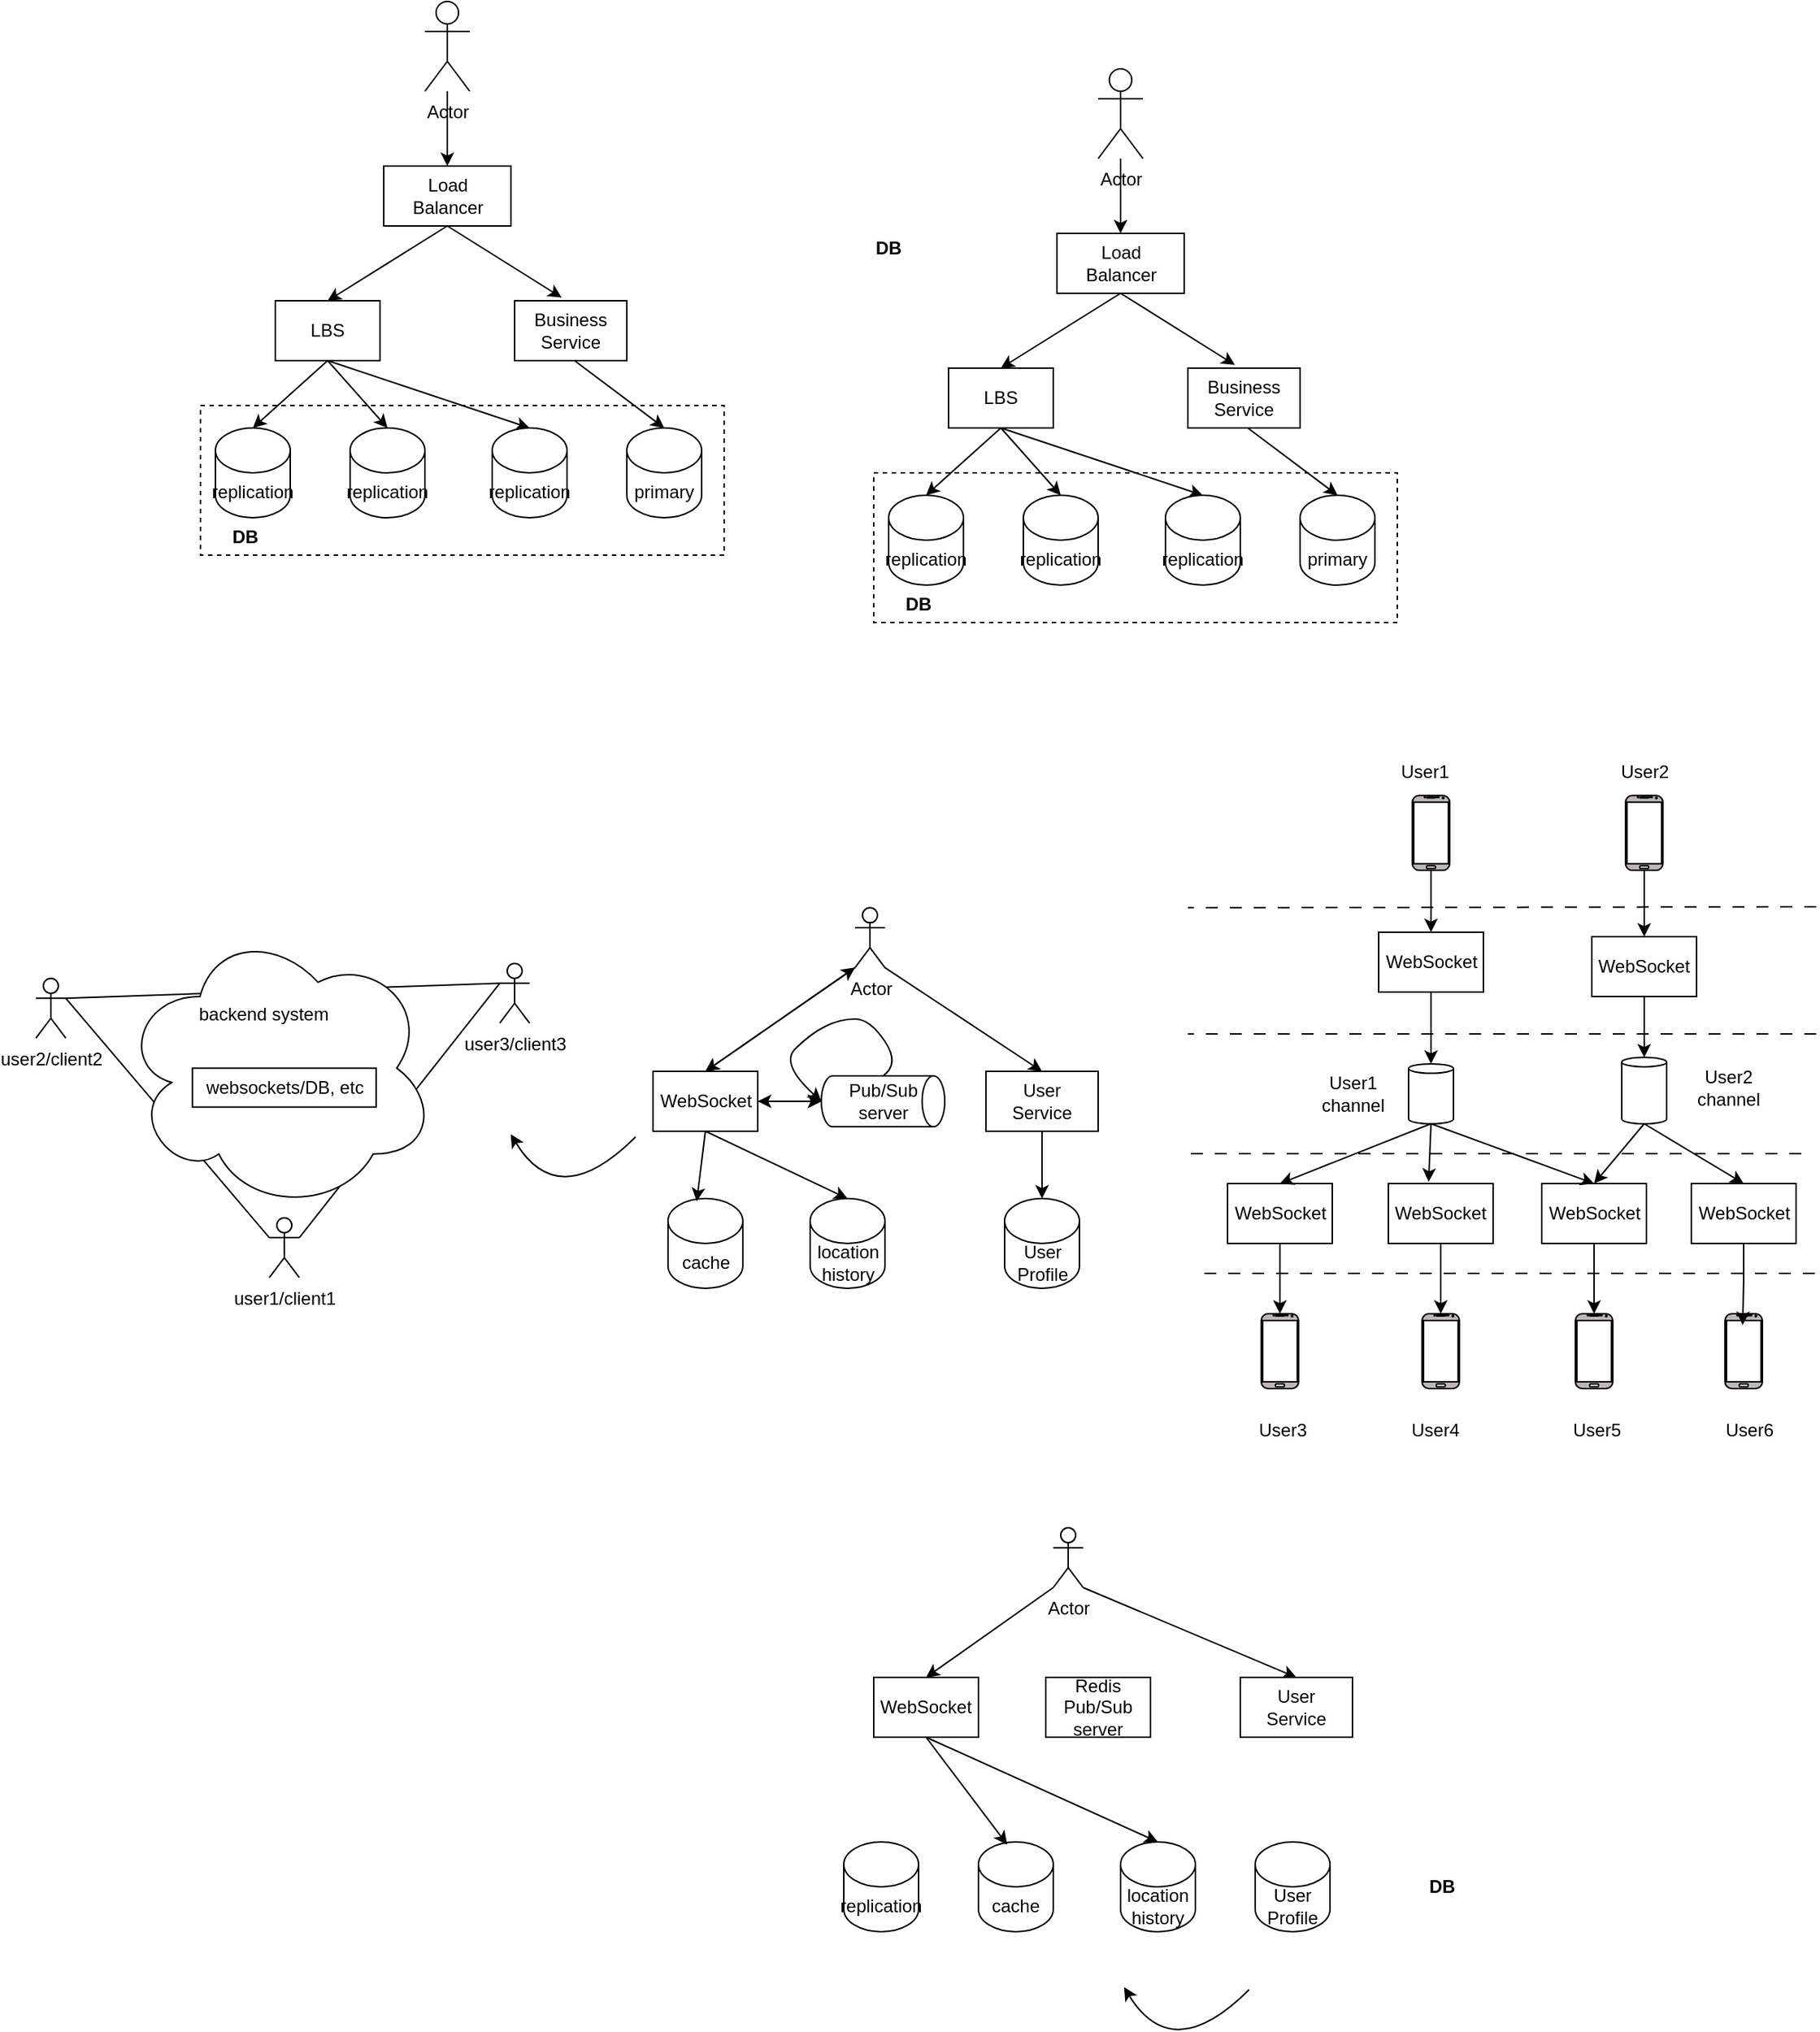 <mxfile version="21.3.0" type="github">
  <diagram name="第 1 页" id="kzGc7oRQ1Pldm_sT-_sH">
    <mxGraphModel dx="2035" dy="1292" grid="1" gridSize="10" guides="1" tooltips="1" connect="1" arrows="1" fold="1" page="1" pageScale="1" pageWidth="827" pageHeight="1169" background="#FFFFFF" math="0" shadow="0">
      <root>
        <mxCell id="0" />
        <mxCell id="1" parent="0" />
        <mxCell id="zvotqxtV_hxMc-tcyJg2-2" value="" style="rounded=0;whiteSpace=wrap;html=1;fillColor=none;dashed=1;" parent="1" vertex="1">
          <mxGeometry x="220" y="420" width="350" height="100" as="geometry" />
        </mxCell>
        <mxCell id="zvotqxtV_hxMc-tcyJg2-27" style="edgeStyle=orthogonalEdgeStyle;rounded=0;orthogonalLoop=1;jettySize=auto;html=1;entryX=0.5;entryY=0;entryDx=0;entryDy=0;" parent="1" source="zvotqxtV_hxMc-tcyJg2-3" target="zvotqxtV_hxMc-tcyJg2-7" edge="1">
          <mxGeometry relative="1" as="geometry" />
        </mxCell>
        <mxCell id="zvotqxtV_hxMc-tcyJg2-3" value="Actor" style="shape=umlActor;verticalLabelPosition=bottom;verticalAlign=top;html=1;outlineConnect=0;" parent="1" vertex="1">
          <mxGeometry x="370" y="150" width="30" height="60" as="geometry" />
        </mxCell>
        <mxCell id="zvotqxtV_hxMc-tcyJg2-7" value="Load&lt;br&gt;Balancer" style="rounded=0;whiteSpace=wrap;html=1;" parent="1" vertex="1">
          <mxGeometry x="342.5" y="260" width="85" height="40" as="geometry" />
        </mxCell>
        <mxCell id="zvotqxtV_hxMc-tcyJg2-14" value="replication" style="shape=cylinder3;whiteSpace=wrap;html=1;boundedLbl=1;backgroundOutline=1;size=15;" parent="1" vertex="1">
          <mxGeometry x="415" y="435" width="50" height="60" as="geometry" />
        </mxCell>
        <mxCell id="zvotqxtV_hxMc-tcyJg2-81" value="LBS" style="rounded=0;whiteSpace=wrap;html=1;" parent="1" vertex="1">
          <mxGeometry x="270" y="350" width="70" height="40" as="geometry" />
        </mxCell>
        <mxCell id="zvotqxtV_hxMc-tcyJg2-82" value="Business&lt;br&gt;Service" style="rounded=0;whiteSpace=wrap;html=1;" parent="1" vertex="1">
          <mxGeometry x="430" y="350" width="75" height="40" as="geometry" />
        </mxCell>
        <mxCell id="zvotqxtV_hxMc-tcyJg2-83" value="primary" style="shape=cylinder3;whiteSpace=wrap;html=1;boundedLbl=1;backgroundOutline=1;size=15;" parent="1" vertex="1">
          <mxGeometry x="505" y="435" width="50" height="60" as="geometry" />
        </mxCell>
        <mxCell id="zvotqxtV_hxMc-tcyJg2-84" value="" style="endArrow=classic;html=1;rounded=0;exitX=0.5;exitY=1;exitDx=0;exitDy=0;entryX=0.5;entryY=0;entryDx=0;entryDy=0;" parent="1" source="zvotqxtV_hxMc-tcyJg2-7" target="zvotqxtV_hxMc-tcyJg2-81" edge="1">
          <mxGeometry width="50" height="50" relative="1" as="geometry">
            <mxPoint x="205" y="440" as="sourcePoint" />
            <mxPoint x="255" y="390" as="targetPoint" />
          </mxGeometry>
        </mxCell>
        <mxCell id="zvotqxtV_hxMc-tcyJg2-85" value="" style="endArrow=classic;html=1;rounded=0;exitX=0.5;exitY=1;exitDx=0;exitDy=0;entryX=0.419;entryY=-0.053;entryDx=0;entryDy=0;entryPerimeter=0;" parent="1" source="zvotqxtV_hxMc-tcyJg2-7" edge="1" target="zvotqxtV_hxMc-tcyJg2-82">
          <mxGeometry width="50" height="50" relative="1" as="geometry">
            <mxPoint x="385" y="310" as="sourcePoint" />
            <mxPoint x="435" y="340" as="targetPoint" />
          </mxGeometry>
        </mxCell>
        <mxCell id="zvotqxtV_hxMc-tcyJg2-99" value="" style="curved=1;endArrow=classic;html=1;rounded=0;exitX=0.009;exitY=0.813;exitDx=0;exitDy=0;entryX=0.979;entryY=0.68;entryDx=0;entryDy=0;entryPerimeter=0;exitPerimeter=0;" parent="1" target="zvotqxtV_hxMc-tcyJg2-52" edge="1">
          <mxGeometry width="50" height="50" relative="1" as="geometry">
            <mxPoint x="510.895" y="908.78" as="sourcePoint" />
            <mxPoint x="427.34" y="907" as="targetPoint" />
            <Array as="points">
              <mxPoint x="459.5" y="960" />
            </Array>
          </mxGeometry>
        </mxCell>
        <mxCell id="qmClhFB8wsDI9ronCJz6-1" value="replication" style="shape=cylinder3;whiteSpace=wrap;html=1;boundedLbl=1;backgroundOutline=1;size=15;" vertex="1" parent="1">
          <mxGeometry x="230" y="435" width="50" height="60" as="geometry" />
        </mxCell>
        <mxCell id="qmClhFB8wsDI9ronCJz6-2" value="replication" style="shape=cylinder3;whiteSpace=wrap;html=1;boundedLbl=1;backgroundOutline=1;size=15;" vertex="1" parent="1">
          <mxGeometry x="320" y="435" width="50" height="60" as="geometry" />
        </mxCell>
        <mxCell id="qmClhFB8wsDI9ronCJz6-5" value="" style="endArrow=classic;html=1;rounded=0;exitX=0.5;exitY=1;exitDx=0;exitDy=0;entryX=0.5;entryY=0;entryDx=0;entryDy=0;entryPerimeter=0;" edge="1" parent="1" source="zvotqxtV_hxMc-tcyJg2-81" target="qmClhFB8wsDI9ronCJz6-1">
          <mxGeometry width="50" height="50" relative="1" as="geometry">
            <mxPoint x="120" y="420" as="sourcePoint" />
            <mxPoint x="170" y="370" as="targetPoint" />
          </mxGeometry>
        </mxCell>
        <mxCell id="qmClhFB8wsDI9ronCJz6-6" value="" style="endArrow=classic;html=1;rounded=0;exitX=0.5;exitY=1;exitDx=0;exitDy=0;entryX=0.5;entryY=0;entryDx=0;entryDy=0;entryPerimeter=0;" edge="1" parent="1" source="zvotqxtV_hxMc-tcyJg2-81" target="zvotqxtV_hxMc-tcyJg2-14">
          <mxGeometry width="50" height="50" relative="1" as="geometry">
            <mxPoint x="315" y="400" as="sourcePoint" />
            <mxPoint x="255" y="475" as="targetPoint" />
          </mxGeometry>
        </mxCell>
        <mxCell id="qmClhFB8wsDI9ronCJz6-7" value="" style="endArrow=classic;html=1;rounded=0;exitX=0.5;exitY=1;exitDx=0;exitDy=0;entryX=0.5;entryY=0;entryDx=0;entryDy=0;entryPerimeter=0;" edge="1" parent="1" source="zvotqxtV_hxMc-tcyJg2-81" target="qmClhFB8wsDI9ronCJz6-2">
          <mxGeometry width="50" height="50" relative="1" as="geometry">
            <mxPoint x="325" y="410" as="sourcePoint" />
            <mxPoint x="265" y="485" as="targetPoint" />
          </mxGeometry>
        </mxCell>
        <mxCell id="qmClhFB8wsDI9ronCJz6-8" value="" style="endArrow=classic;html=1;rounded=0;entryX=0.5;entryY=0;entryDx=0;entryDy=0;entryPerimeter=0;" edge="1" parent="1" target="zvotqxtV_hxMc-tcyJg2-83">
          <mxGeometry width="50" height="50" relative="1" as="geometry">
            <mxPoint x="470" y="390" as="sourcePoint" />
            <mxPoint x="595" y="465" as="targetPoint" />
          </mxGeometry>
        </mxCell>
        <mxCell id="qmClhFB8wsDI9ronCJz6-10" value="DB" style="text;html=1;strokeColor=none;fillColor=none;align=center;verticalAlign=middle;whiteSpace=wrap;rounded=0;fontStyle=1" vertex="1" parent="1">
          <mxGeometry x="220" y="495" width="60" height="25" as="geometry" />
        </mxCell>
        <mxCell id="qmClhFB8wsDI9ronCJz6-121" style="edgeStyle=orthogonalEdgeStyle;rounded=0;orthogonalLoop=1;jettySize=auto;html=1;entryX=0;entryY=0.5;entryDx=0;entryDy=0;entryPerimeter=0;" edge="1" parent="1" source="qmClhFB8wsDI9ronCJz6-11" target="qmClhFB8wsDI9ronCJz6-115">
          <mxGeometry relative="1" as="geometry" />
        </mxCell>
        <mxCell id="qmClhFB8wsDI9ronCJz6-11" value="WebSocket" style="rounded=0;whiteSpace=wrap;html=1;" vertex="1" parent="1">
          <mxGeometry x="522.5" y="865" width="70" height="40" as="geometry" />
        </mxCell>
        <mxCell id="qmClhFB8wsDI9ronCJz6-109" style="edgeStyle=orthogonalEdgeStyle;rounded=0;orthogonalLoop=1;jettySize=auto;html=1;entryX=0.5;entryY=0;entryDx=0;entryDy=0;entryPerimeter=0;" edge="1" parent="1" source="qmClhFB8wsDI9ronCJz6-12" target="qmClhFB8wsDI9ronCJz6-16">
          <mxGeometry relative="1" as="geometry" />
        </mxCell>
        <mxCell id="qmClhFB8wsDI9ronCJz6-12" value="User&lt;br&gt;Service" style="rounded=0;whiteSpace=wrap;html=1;" vertex="1" parent="1">
          <mxGeometry x="745" y="865" width="75" height="40" as="geometry" />
        </mxCell>
        <mxCell id="qmClhFB8wsDI9ronCJz6-13" value="Actor" style="shape=umlActor;verticalLabelPosition=bottom;verticalAlign=top;html=1;outlineConnect=0;" vertex="1" parent="1">
          <mxGeometry x="657.5" y="755.68" width="20" height="40" as="geometry" />
        </mxCell>
        <mxCell id="qmClhFB8wsDI9ronCJz6-15" value="location&lt;br&gt;history" style="shape=cylinder3;whiteSpace=wrap;html=1;boundedLbl=1;backgroundOutline=1;size=15;" vertex="1" parent="1">
          <mxGeometry x="627.5" y="950" width="50" height="60" as="geometry" />
        </mxCell>
        <mxCell id="qmClhFB8wsDI9ronCJz6-16" value="User Profile" style="shape=cylinder3;whiteSpace=wrap;html=1;boundedLbl=1;backgroundOutline=1;size=15;" vertex="1" parent="1">
          <mxGeometry x="757.5" y="950" width="50" height="60" as="geometry" />
        </mxCell>
        <mxCell id="qmClhFB8wsDI9ronCJz6-18" value="cache" style="shape=cylinder3;whiteSpace=wrap;html=1;boundedLbl=1;backgroundOutline=1;size=15;" vertex="1" parent="1">
          <mxGeometry x="532.5" y="950" width="50" height="60" as="geometry" />
        </mxCell>
        <mxCell id="qmClhFB8wsDI9ronCJz6-19" value="DB" style="text;html=1;strokeColor=none;fillColor=none;align=center;verticalAlign=middle;whiteSpace=wrap;rounded=0;fontStyle=1" vertex="1" parent="1">
          <mxGeometry x="650" y="302.5" width="60" height="25" as="geometry" />
        </mxCell>
        <mxCell id="qmClhFB8wsDI9ronCJz6-21" value="" style="endArrow=classic;html=1;rounded=0;exitX=0;exitY=1;exitDx=0;exitDy=0;exitPerimeter=0;entryX=0.5;entryY=0;entryDx=0;entryDy=0;" edge="1" parent="1" source="qmClhFB8wsDI9ronCJz6-13" target="qmClhFB8wsDI9ronCJz6-11">
          <mxGeometry width="50" height="50" relative="1" as="geometry">
            <mxPoint x="515" y="865" as="sourcePoint" />
            <mxPoint x="505" y="825" as="targetPoint" />
          </mxGeometry>
        </mxCell>
        <mxCell id="qmClhFB8wsDI9ronCJz6-23" value="" style="endArrow=classic;html=1;rounded=0;exitX=0.5;exitY=1;exitDx=0;exitDy=0;entryX=0.5;entryY=0;entryDx=0;entryDy=0;entryPerimeter=0;" edge="1" parent="1" source="qmClhFB8wsDI9ronCJz6-11" target="qmClhFB8wsDI9ronCJz6-15">
          <mxGeometry width="50" height="50" relative="1" as="geometry">
            <mxPoint x="430" y="957.5" as="sourcePoint" />
            <mxPoint x="345" y="1017.5" as="targetPoint" />
          </mxGeometry>
        </mxCell>
        <mxCell id="qmClhFB8wsDI9ronCJz6-24" value="" style="endArrow=classic;html=1;rounded=0;exitX=1;exitY=1;exitDx=0;exitDy=0;exitPerimeter=0;entryX=0.5;entryY=0;entryDx=0;entryDy=0;" edge="1" parent="1" source="qmClhFB8wsDI9ronCJz6-13" target="qmClhFB8wsDI9ronCJz6-12">
          <mxGeometry width="50" height="50" relative="1" as="geometry">
            <mxPoint x="875" y="705" as="sourcePoint" />
            <mxPoint x="790" y="765" as="targetPoint" />
          </mxGeometry>
        </mxCell>
        <mxCell id="qmClhFB8wsDI9ronCJz6-25" value="" style="endArrow=classic;html=1;rounded=0;exitX=0.5;exitY=1;exitDx=0;exitDy=0;entryX=0.384;entryY=0.03;entryDx=0;entryDy=0;entryPerimeter=0;" edge="1" parent="1" source="qmClhFB8wsDI9ronCJz6-11" target="qmClhFB8wsDI9ronCJz6-18">
          <mxGeometry width="50" height="50" relative="1" as="geometry">
            <mxPoint x="570" y="915" as="sourcePoint" />
            <mxPoint x="725" y="985" as="targetPoint" />
          </mxGeometry>
        </mxCell>
        <mxCell id="qmClhFB8wsDI9ronCJz6-27" value="user2/client2" style="shape=umlActor;verticalLabelPosition=bottom;verticalAlign=top;html=1;outlineConnect=0;" vertex="1" parent="1">
          <mxGeometry x="110" y="802.84" width="20" height="40" as="geometry" />
        </mxCell>
        <mxCell id="qmClhFB8wsDI9ronCJz6-29" value="user1/client1" style="shape=umlActor;verticalLabelPosition=bottom;verticalAlign=top;html=1;outlineConnect=0;" vertex="1" parent="1">
          <mxGeometry x="266.04" y="962.84" width="20" height="40" as="geometry" />
        </mxCell>
        <mxCell id="qmClhFB8wsDI9ronCJz6-30" value="user3/client3" style="shape=umlActor;verticalLabelPosition=bottom;verticalAlign=top;html=1;outlineConnect=0;" vertex="1" parent="1">
          <mxGeometry x="420" y="792.84" width="20" height="40" as="geometry" />
        </mxCell>
        <mxCell id="qmClhFB8wsDI9ronCJz6-44" value="" style="rounded=0;whiteSpace=wrap;html=1;fillColor=none;dashed=1;" vertex="1" parent="1">
          <mxGeometry x="670" y="465" width="350" height="100" as="geometry" />
        </mxCell>
        <mxCell id="qmClhFB8wsDI9ronCJz6-45" style="edgeStyle=orthogonalEdgeStyle;rounded=0;orthogonalLoop=1;jettySize=auto;html=1;entryX=0.5;entryY=0;entryDx=0;entryDy=0;" edge="1" parent="1" source="qmClhFB8wsDI9ronCJz6-46" target="qmClhFB8wsDI9ronCJz6-47">
          <mxGeometry relative="1" as="geometry" />
        </mxCell>
        <mxCell id="qmClhFB8wsDI9ronCJz6-46" value="Actor" style="shape=umlActor;verticalLabelPosition=bottom;verticalAlign=top;html=1;outlineConnect=0;" vertex="1" parent="1">
          <mxGeometry x="820" y="195" width="30" height="60" as="geometry" />
        </mxCell>
        <mxCell id="qmClhFB8wsDI9ronCJz6-47" value="Load&lt;br&gt;Balancer" style="rounded=0;whiteSpace=wrap;html=1;" vertex="1" parent="1">
          <mxGeometry x="792.5" y="305" width="85" height="40" as="geometry" />
        </mxCell>
        <mxCell id="qmClhFB8wsDI9ronCJz6-48" value="replication" style="shape=cylinder3;whiteSpace=wrap;html=1;boundedLbl=1;backgroundOutline=1;size=15;" vertex="1" parent="1">
          <mxGeometry x="865" y="480" width="50" height="60" as="geometry" />
        </mxCell>
        <mxCell id="qmClhFB8wsDI9ronCJz6-49" value="LBS" style="rounded=0;whiteSpace=wrap;html=1;" vertex="1" parent="1">
          <mxGeometry x="720" y="395" width="70" height="40" as="geometry" />
        </mxCell>
        <mxCell id="qmClhFB8wsDI9ronCJz6-50" value="Business&lt;br&gt;Service" style="rounded=0;whiteSpace=wrap;html=1;" vertex="1" parent="1">
          <mxGeometry x="880" y="395" width="75" height="40" as="geometry" />
        </mxCell>
        <mxCell id="qmClhFB8wsDI9ronCJz6-51" value="primary" style="shape=cylinder3;whiteSpace=wrap;html=1;boundedLbl=1;backgroundOutline=1;size=15;" vertex="1" parent="1">
          <mxGeometry x="955" y="480" width="50" height="60" as="geometry" />
        </mxCell>
        <mxCell id="qmClhFB8wsDI9ronCJz6-52" value="" style="endArrow=classic;html=1;rounded=0;exitX=0.5;exitY=1;exitDx=0;exitDy=0;entryX=0.5;entryY=0;entryDx=0;entryDy=0;" edge="1" parent="1" source="qmClhFB8wsDI9ronCJz6-47" target="qmClhFB8wsDI9ronCJz6-49">
          <mxGeometry width="50" height="50" relative="1" as="geometry">
            <mxPoint x="655" y="485" as="sourcePoint" />
            <mxPoint x="705" y="435" as="targetPoint" />
          </mxGeometry>
        </mxCell>
        <mxCell id="qmClhFB8wsDI9ronCJz6-53" value="" style="endArrow=classic;html=1;rounded=0;exitX=0.5;exitY=1;exitDx=0;exitDy=0;entryX=0.419;entryY=-0.053;entryDx=0;entryDy=0;entryPerimeter=0;" edge="1" parent="1" source="qmClhFB8wsDI9ronCJz6-47" target="qmClhFB8wsDI9ronCJz6-50">
          <mxGeometry width="50" height="50" relative="1" as="geometry">
            <mxPoint x="835" y="355" as="sourcePoint" />
            <mxPoint x="885" y="385" as="targetPoint" />
          </mxGeometry>
        </mxCell>
        <mxCell id="qmClhFB8wsDI9ronCJz6-54" value="" style="curved=1;endArrow=classic;html=1;rounded=0;exitX=0.009;exitY=0.813;exitDx=0;exitDy=0;entryX=0.979;entryY=0.68;entryDx=0;entryDy=0;entryPerimeter=0;exitPerimeter=0;" edge="1" parent="1">
          <mxGeometry width="50" height="50" relative="1" as="geometry">
            <mxPoint x="920.895" y="1478.78" as="sourcePoint" />
            <mxPoint x="837.34" y="1477" as="targetPoint" />
            <Array as="points">
              <mxPoint x="869.5" y="1530" />
            </Array>
          </mxGeometry>
        </mxCell>
        <mxCell id="qmClhFB8wsDI9ronCJz6-55" value="replication" style="shape=cylinder3;whiteSpace=wrap;html=1;boundedLbl=1;backgroundOutline=1;size=15;" vertex="1" parent="1">
          <mxGeometry x="680" y="480" width="50" height="60" as="geometry" />
        </mxCell>
        <mxCell id="qmClhFB8wsDI9ronCJz6-56" value="replication" style="shape=cylinder3;whiteSpace=wrap;html=1;boundedLbl=1;backgroundOutline=1;size=15;" vertex="1" parent="1">
          <mxGeometry x="770" y="480" width="50" height="60" as="geometry" />
        </mxCell>
        <mxCell id="qmClhFB8wsDI9ronCJz6-57" value="" style="endArrow=classic;html=1;rounded=0;exitX=0.5;exitY=1;exitDx=0;exitDy=0;entryX=0.5;entryY=0;entryDx=0;entryDy=0;entryPerimeter=0;" edge="1" parent="1" source="qmClhFB8wsDI9ronCJz6-49" target="qmClhFB8wsDI9ronCJz6-55">
          <mxGeometry width="50" height="50" relative="1" as="geometry">
            <mxPoint x="570" y="465" as="sourcePoint" />
            <mxPoint x="620" y="415" as="targetPoint" />
          </mxGeometry>
        </mxCell>
        <mxCell id="qmClhFB8wsDI9ronCJz6-58" value="" style="endArrow=classic;html=1;rounded=0;exitX=0.5;exitY=1;exitDx=0;exitDy=0;entryX=0.5;entryY=0;entryDx=0;entryDy=0;entryPerimeter=0;" edge="1" parent="1" source="qmClhFB8wsDI9ronCJz6-49" target="qmClhFB8wsDI9ronCJz6-48">
          <mxGeometry width="50" height="50" relative="1" as="geometry">
            <mxPoint x="765" y="445" as="sourcePoint" />
            <mxPoint x="705" y="520" as="targetPoint" />
          </mxGeometry>
        </mxCell>
        <mxCell id="qmClhFB8wsDI9ronCJz6-59" value="" style="endArrow=classic;html=1;rounded=0;exitX=0.5;exitY=1;exitDx=0;exitDy=0;entryX=0.5;entryY=0;entryDx=0;entryDy=0;entryPerimeter=0;" edge="1" parent="1" source="qmClhFB8wsDI9ronCJz6-49" target="qmClhFB8wsDI9ronCJz6-56">
          <mxGeometry width="50" height="50" relative="1" as="geometry">
            <mxPoint x="775" y="455" as="sourcePoint" />
            <mxPoint x="715" y="530" as="targetPoint" />
          </mxGeometry>
        </mxCell>
        <mxCell id="qmClhFB8wsDI9ronCJz6-60" value="" style="endArrow=classic;html=1;rounded=0;entryX=0.5;entryY=0;entryDx=0;entryDy=0;entryPerimeter=0;" edge="1" parent="1" target="qmClhFB8wsDI9ronCJz6-51">
          <mxGeometry width="50" height="50" relative="1" as="geometry">
            <mxPoint x="920" y="435" as="sourcePoint" />
            <mxPoint x="1045" y="510" as="targetPoint" />
          </mxGeometry>
        </mxCell>
        <mxCell id="qmClhFB8wsDI9ronCJz6-61" value="DB" style="text;html=1;strokeColor=none;fillColor=none;align=center;verticalAlign=middle;whiteSpace=wrap;rounded=0;fontStyle=1" vertex="1" parent="1">
          <mxGeometry x="670" y="540" width="60" height="25" as="geometry" />
        </mxCell>
        <mxCell id="qmClhFB8wsDI9ronCJz6-62" value="WebSocket" style="rounded=0;whiteSpace=wrap;html=1;" vertex="1" parent="1">
          <mxGeometry x="670" y="1270" width="70" height="40" as="geometry" />
        </mxCell>
        <mxCell id="qmClhFB8wsDI9ronCJz6-63" value="User&lt;br&gt;Service" style="rounded=0;whiteSpace=wrap;html=1;" vertex="1" parent="1">
          <mxGeometry x="915" y="1270" width="75" height="40" as="geometry" />
        </mxCell>
        <mxCell id="qmClhFB8wsDI9ronCJz6-64" value="Actor" style="shape=umlActor;verticalLabelPosition=bottom;verticalAlign=top;html=1;outlineConnect=0;" vertex="1" parent="1">
          <mxGeometry x="790" y="1170" width="20" height="40" as="geometry" />
        </mxCell>
        <mxCell id="qmClhFB8wsDI9ronCJz6-65" value="location&lt;br&gt;history" style="shape=cylinder3;whiteSpace=wrap;html=1;boundedLbl=1;backgroundOutline=1;size=15;" vertex="1" parent="1">
          <mxGeometry x="835" y="1380" width="50" height="60" as="geometry" />
        </mxCell>
        <mxCell id="qmClhFB8wsDI9ronCJz6-66" value="User Profile" style="shape=cylinder3;whiteSpace=wrap;html=1;boundedLbl=1;backgroundOutline=1;size=15;" vertex="1" parent="1">
          <mxGeometry x="925" y="1380" width="50" height="60" as="geometry" />
        </mxCell>
        <mxCell id="qmClhFB8wsDI9ronCJz6-67" value="replication" style="shape=cylinder3;whiteSpace=wrap;html=1;boundedLbl=1;backgroundOutline=1;size=15;" vertex="1" parent="1">
          <mxGeometry x="650" y="1380" width="50" height="60" as="geometry" />
        </mxCell>
        <mxCell id="qmClhFB8wsDI9ronCJz6-68" value="cache" style="shape=cylinder3;whiteSpace=wrap;html=1;boundedLbl=1;backgroundOutline=1;size=15;" vertex="1" parent="1">
          <mxGeometry x="740" y="1380" width="50" height="60" as="geometry" />
        </mxCell>
        <mxCell id="qmClhFB8wsDI9ronCJz6-69" value="DB" style="text;html=1;strokeColor=none;fillColor=none;align=center;verticalAlign=middle;whiteSpace=wrap;rounded=0;fontStyle=1" vertex="1" parent="1">
          <mxGeometry x="1020" y="1397.5" width="60" height="25" as="geometry" />
        </mxCell>
        <mxCell id="qmClhFB8wsDI9ronCJz6-70" value="Redis&lt;br&gt;Pub/Sub &lt;br&gt;server" style="rounded=0;whiteSpace=wrap;html=1;" vertex="1" parent="1">
          <mxGeometry x="785" y="1270" width="70" height="40" as="geometry" />
        </mxCell>
        <mxCell id="qmClhFB8wsDI9ronCJz6-71" value="" style="endArrow=classic;html=1;rounded=0;exitX=0;exitY=1;exitDx=0;exitDy=0;exitPerimeter=0;entryX=0.5;entryY=0;entryDx=0;entryDy=0;" edge="1" parent="1" source="qmClhFB8wsDI9ronCJz6-64" target="qmClhFB8wsDI9ronCJz6-62">
          <mxGeometry width="50" height="50" relative="1" as="geometry">
            <mxPoint x="660" y="1270" as="sourcePoint" />
            <mxPoint x="650" y="1230" as="targetPoint" />
          </mxGeometry>
        </mxCell>
        <mxCell id="qmClhFB8wsDI9ronCJz6-72" value="" style="endArrow=classic;html=1;rounded=0;exitX=0.5;exitY=1;exitDx=0;exitDy=0;entryX=0.5;entryY=0;entryDx=0;entryDy=0;entryPerimeter=0;" edge="1" parent="1" source="qmClhFB8wsDI9ronCJz6-62" target="qmClhFB8wsDI9ronCJz6-65">
          <mxGeometry width="50" height="50" relative="1" as="geometry">
            <mxPoint x="575" y="1362.5" as="sourcePoint" />
            <mxPoint x="490" y="1422.5" as="targetPoint" />
          </mxGeometry>
        </mxCell>
        <mxCell id="qmClhFB8wsDI9ronCJz6-73" value="" style="endArrow=classic;html=1;rounded=0;exitX=1;exitY=1;exitDx=0;exitDy=0;exitPerimeter=0;entryX=0.5;entryY=0;entryDx=0;entryDy=0;" edge="1" parent="1" source="qmClhFB8wsDI9ronCJz6-64" target="qmClhFB8wsDI9ronCJz6-63">
          <mxGeometry width="50" height="50" relative="1" as="geometry">
            <mxPoint x="1020" y="1110" as="sourcePoint" />
            <mxPoint x="935" y="1170" as="targetPoint" />
          </mxGeometry>
        </mxCell>
        <mxCell id="qmClhFB8wsDI9ronCJz6-74" value="" style="endArrow=classic;html=1;rounded=0;exitX=0.5;exitY=1;exitDx=0;exitDy=0;entryX=0.384;entryY=0.03;entryDx=0;entryDy=0;entryPerimeter=0;" edge="1" parent="1" source="qmClhFB8wsDI9ronCJz6-62" target="qmClhFB8wsDI9ronCJz6-68">
          <mxGeometry width="50" height="50" relative="1" as="geometry">
            <mxPoint x="715" y="1320" as="sourcePoint" />
            <mxPoint x="870" y="1390" as="targetPoint" />
          </mxGeometry>
        </mxCell>
        <mxCell id="qmClhFB8wsDI9ronCJz6-83" value="" style="endArrow=none;html=1;rounded=0;entryX=1;entryY=0.333;entryDx=0;entryDy=0;entryPerimeter=0;exitX=0;exitY=0.333;exitDx=0;exitDy=0;exitPerimeter=0;" edge="1" parent="1" source="qmClhFB8wsDI9ronCJz6-29" target="qmClhFB8wsDI9ronCJz6-27">
          <mxGeometry width="50" height="50" relative="1" as="geometry">
            <mxPoint x="110" y="1032.84" as="sourcePoint" />
            <mxPoint x="160" y="982.84" as="targetPoint" />
          </mxGeometry>
        </mxCell>
        <mxCell id="qmClhFB8wsDI9ronCJz6-84" value="" style="endArrow=none;html=1;rounded=0;entryX=0;entryY=0.333;entryDx=0;entryDy=0;entryPerimeter=0;exitX=1;exitY=0.333;exitDx=0;exitDy=0;exitPerimeter=0;" edge="1" parent="1" source="qmClhFB8wsDI9ronCJz6-29" target="qmClhFB8wsDI9ronCJz6-30">
          <mxGeometry width="50" height="50" relative="1" as="geometry">
            <mxPoint x="550" y="952.84" as="sourcePoint" />
            <mxPoint x="360" y="742.84" as="targetPoint" />
          </mxGeometry>
        </mxCell>
        <mxCell id="qmClhFB8wsDI9ronCJz6-85" value="" style="endArrow=none;html=1;rounded=0;exitX=0;exitY=0.333;exitDx=0;exitDy=0;exitPerimeter=0;entryX=1;entryY=0.333;entryDx=0;entryDy=0;entryPerimeter=0;" edge="1" parent="1" source="qmClhFB8wsDI9ronCJz6-30" target="qmClhFB8wsDI9ronCJz6-27">
          <mxGeometry width="50" height="50" relative="1" as="geometry">
            <mxPoint x="130" y="662.84" as="sourcePoint" />
            <mxPoint x="150" y="832.84" as="targetPoint" />
          </mxGeometry>
        </mxCell>
        <mxCell id="qmClhFB8wsDI9ronCJz6-89" value="" style="ellipse;shape=cloud;whiteSpace=wrap;html=1;rotation=0;" vertex="1" parent="1">
          <mxGeometry x="167" y="767.16" width="210.51" height="191.36" as="geometry" />
        </mxCell>
        <mxCell id="qmClhFB8wsDI9ronCJz6-90" value="websockets/DB, etc" style="rounded=0;whiteSpace=wrap;html=1;" vertex="1" parent="1">
          <mxGeometry x="214.66" y="862.84" width="122.75" height="26" as="geometry" />
        </mxCell>
        <mxCell id="qmClhFB8wsDI9ronCJz6-92" value="backend system" style="text;whiteSpace=wrap;html=1;" vertex="1" parent="1">
          <mxGeometry x="217.41" y="812.84" width="120" height="40" as="geometry" />
        </mxCell>
        <mxCell id="qmClhFB8wsDI9ronCJz6-115" value="Pub/Sub&lt;br&gt;server" style="strokeWidth=1;html=1;shape=mxgraph.flowchart.direct_data;whiteSpace=wrap;" vertex="1" parent="1">
          <mxGeometry x="635" y="868" width="82.5" height="34" as="geometry" />
        </mxCell>
        <mxCell id="qmClhFB8wsDI9ronCJz6-123" value="" style="endArrow=classic;startArrow=classic;html=1;rounded=0;exitX=0.5;exitY=0;exitDx=0;exitDy=0;entryX=0;entryY=1;entryDx=0;entryDy=0;entryPerimeter=0;" edge="1" parent="1" source="qmClhFB8wsDI9ronCJz6-11" target="qmClhFB8wsDI9ronCJz6-13">
          <mxGeometry width="50" height="50" relative="1" as="geometry">
            <mxPoint x="527.5" y="860" as="sourcePoint" />
            <mxPoint x="577.5" y="810" as="targetPoint" />
          </mxGeometry>
        </mxCell>
        <mxCell id="qmClhFB8wsDI9ronCJz6-124" value="" style="endArrow=classic;startArrow=classic;html=1;rounded=0;exitX=1;exitY=0.5;exitDx=0;exitDy=0;entryX=0;entryY=0.5;entryDx=0;entryDy=0;entryPerimeter=0;" edge="1" parent="1" source="qmClhFB8wsDI9ronCJz6-11" target="qmClhFB8wsDI9ronCJz6-115">
          <mxGeometry width="50" height="50" relative="1" as="geometry">
            <mxPoint x="527.5" y="760" as="sourcePoint" />
            <mxPoint x="627.5" y="691" as="targetPoint" />
          </mxGeometry>
        </mxCell>
        <mxCell id="qmClhFB8wsDI9ronCJz6-125" value="" style="curved=1;endArrow=classic;html=1;rounded=0;exitX=0.5;exitY=0;exitDx=0;exitDy=0;exitPerimeter=0;entryX=0;entryY=0.5;entryDx=0;entryDy=0;entryPerimeter=0;" edge="1" parent="1" source="qmClhFB8wsDI9ronCJz6-115" target="qmClhFB8wsDI9ronCJz6-115">
          <mxGeometry width="50" height="50" relative="1" as="geometry">
            <mxPoint x="477.5" y="830" as="sourcePoint" />
            <mxPoint x="527.5" y="780" as="targetPoint" />
            <Array as="points">
              <mxPoint x="687.5" y="860" />
              <mxPoint x="667.5" y="830" />
              <mxPoint x="647.5" y="830" />
              <mxPoint x="627.5" y="840" />
              <mxPoint x="607.5" y="860" />
            </Array>
          </mxGeometry>
        </mxCell>
        <mxCell id="qmClhFB8wsDI9ronCJz6-127" value="" style="verticalLabelPosition=bottom;verticalAlign=top;html=1;shadow=0;dashed=0;strokeWidth=1;shape=mxgraph.android.phone2;strokeColor=#000000;fillColor=#bdb7b7;" vertex="1" parent="1">
          <mxGeometry x="929" y="1027" width="25" height="50" as="geometry" />
        </mxCell>
        <mxCell id="qmClhFB8wsDI9ronCJz6-142" value="" style="endArrow=none;html=1;rounded=0;dashed=1;dashPattern=8 8;" edge="1" parent="1">
          <mxGeometry width="50" height="50" relative="1" as="geometry">
            <mxPoint x="1300" y="840" as="sourcePoint" />
            <mxPoint x="880" y="840" as="targetPoint" />
          </mxGeometry>
        </mxCell>
        <mxCell id="qmClhFB8wsDI9ronCJz6-143" value="" style="endArrow=none;html=1;rounded=0;dashed=1;dashPattern=8 8;" edge="1" parent="1">
          <mxGeometry width="50" height="50" relative="1" as="geometry">
            <mxPoint x="1300" y="755" as="sourcePoint" />
            <mxPoint x="880" y="755.68" as="targetPoint" />
          </mxGeometry>
        </mxCell>
        <mxCell id="qmClhFB8wsDI9ronCJz6-144" value="" style="endArrow=none;html=1;rounded=0;dashed=1;dashPattern=8 8;" edge="1" parent="1">
          <mxGeometry width="50" height="50" relative="1" as="geometry">
            <mxPoint x="1299" y="1000" as="sourcePoint" />
            <mxPoint x="884" y="1000" as="targetPoint" />
          </mxGeometry>
        </mxCell>
        <mxCell id="qmClhFB8wsDI9ronCJz6-145" value="" style="endArrow=none;html=1;rounded=0;dashed=1;dashPattern=8 8;" edge="1" parent="1">
          <mxGeometry width="50" height="50" relative="1" as="geometry">
            <mxPoint x="1290" y="920" as="sourcePoint" />
            <mxPoint x="875" y="920" as="targetPoint" />
          </mxGeometry>
        </mxCell>
        <mxCell id="qmClhFB8wsDI9ronCJz6-184" style="edgeStyle=orthogonalEdgeStyle;rounded=0;orthogonalLoop=1;jettySize=auto;html=1;" edge="1" parent="1" source="qmClhFB8wsDI9ronCJz6-146" target="qmClhFB8wsDI9ronCJz6-127">
          <mxGeometry relative="1" as="geometry" />
        </mxCell>
        <mxCell id="qmClhFB8wsDI9ronCJz6-146" value="WebSocket" style="rounded=0;whiteSpace=wrap;html=1;" vertex="1" parent="1">
          <mxGeometry x="906.5" y="940" width="70" height="40" as="geometry" />
        </mxCell>
        <mxCell id="qmClhFB8wsDI9ronCJz6-147" value="" style="verticalLabelPosition=bottom;verticalAlign=top;html=1;shadow=0;dashed=0;strokeWidth=1;shape=mxgraph.android.phone2;strokeColor=#000000;fillColor=#bdb7b7;" vertex="1" parent="1">
          <mxGeometry x="1036.5" y="1027" width="25" height="50" as="geometry" />
        </mxCell>
        <mxCell id="qmClhFB8wsDI9ronCJz6-185" style="edgeStyle=orthogonalEdgeStyle;rounded=0;orthogonalLoop=1;jettySize=auto;html=1;" edge="1" parent="1" source="qmClhFB8wsDI9ronCJz6-148" target="qmClhFB8wsDI9ronCJz6-147">
          <mxGeometry relative="1" as="geometry" />
        </mxCell>
        <mxCell id="qmClhFB8wsDI9ronCJz6-148" value="WebSocket" style="rounded=0;whiteSpace=wrap;html=1;" vertex="1" parent="1">
          <mxGeometry x="1014" y="940" width="70" height="40" as="geometry" />
        </mxCell>
        <mxCell id="qmClhFB8wsDI9ronCJz6-149" value="" style="verticalLabelPosition=bottom;verticalAlign=top;html=1;shadow=0;dashed=0;strokeWidth=1;shape=mxgraph.android.phone2;strokeColor=#000000;fillColor=#bdb7b7;" vertex="1" parent="1">
          <mxGeometry x="1139" y="1027" width="25" height="50" as="geometry" />
        </mxCell>
        <mxCell id="qmClhFB8wsDI9ronCJz6-186" style="edgeStyle=orthogonalEdgeStyle;rounded=0;orthogonalLoop=1;jettySize=auto;html=1;" edge="1" parent="1" source="qmClhFB8wsDI9ronCJz6-150" target="qmClhFB8wsDI9ronCJz6-149">
          <mxGeometry relative="1" as="geometry" />
        </mxCell>
        <mxCell id="qmClhFB8wsDI9ronCJz6-150" value="WebSocket" style="rounded=0;whiteSpace=wrap;html=1;" vertex="1" parent="1">
          <mxGeometry x="1116.5" y="940" width="70" height="40" as="geometry" />
        </mxCell>
        <mxCell id="qmClhFB8wsDI9ronCJz6-151" value="" style="verticalLabelPosition=bottom;verticalAlign=top;html=1;shadow=0;dashed=0;strokeWidth=1;shape=mxgraph.android.phone2;strokeColor=#000000;fillColor=#bdb7b7;" vertex="1" parent="1">
          <mxGeometry x="1239" y="1027" width="25" height="50" as="geometry" />
        </mxCell>
        <mxCell id="qmClhFB8wsDI9ronCJz6-187" style="edgeStyle=orthogonalEdgeStyle;rounded=0;orthogonalLoop=1;jettySize=auto;html=1;entryX=0.474;entryY=0.151;entryDx=0;entryDy=0;entryPerimeter=0;" edge="1" parent="1" source="qmClhFB8wsDI9ronCJz6-152" target="qmClhFB8wsDI9ronCJz6-151">
          <mxGeometry relative="1" as="geometry" />
        </mxCell>
        <mxCell id="qmClhFB8wsDI9ronCJz6-152" value="WebSocket" style="rounded=0;whiteSpace=wrap;html=1;" vertex="1" parent="1">
          <mxGeometry x="1216.5" y="940" width="70" height="40" as="geometry" />
        </mxCell>
        <mxCell id="qmClhFB8wsDI9ronCJz6-165" style="edgeStyle=orthogonalEdgeStyle;rounded=0;orthogonalLoop=1;jettySize=auto;html=1;entryX=0.5;entryY=0;entryDx=0;entryDy=0;" edge="1" parent="1" source="qmClhFB8wsDI9ronCJz6-153" target="qmClhFB8wsDI9ronCJz6-154">
          <mxGeometry relative="1" as="geometry" />
        </mxCell>
        <mxCell id="qmClhFB8wsDI9ronCJz6-153" value="" style="verticalLabelPosition=bottom;verticalAlign=top;html=1;shadow=0;dashed=0;strokeWidth=1;shape=mxgraph.android.phone2;strokeColor=#000000;fillColor=#bdb7b7;" vertex="1" parent="1">
          <mxGeometry x="1030" y="680.68" width="25" height="50" as="geometry" />
        </mxCell>
        <mxCell id="qmClhFB8wsDI9ronCJz6-167" style="edgeStyle=orthogonalEdgeStyle;rounded=0;orthogonalLoop=1;jettySize=auto;html=1;entryX=0.5;entryY=0;entryDx=0;entryDy=0;entryPerimeter=0;" edge="1" parent="1" source="qmClhFB8wsDI9ronCJz6-154" target="qmClhFB8wsDI9ronCJz6-163">
          <mxGeometry relative="1" as="geometry" />
        </mxCell>
        <mxCell id="qmClhFB8wsDI9ronCJz6-154" value="WebSocket" style="rounded=0;whiteSpace=wrap;html=1;" vertex="1" parent="1">
          <mxGeometry x="1007.5" y="772" width="70" height="40" as="geometry" />
        </mxCell>
        <mxCell id="qmClhFB8wsDI9ronCJz6-166" style="edgeStyle=orthogonalEdgeStyle;rounded=0;orthogonalLoop=1;jettySize=auto;html=1;entryX=0.5;entryY=0;entryDx=0;entryDy=0;" edge="1" parent="1" source="qmClhFB8wsDI9ronCJz6-155" target="qmClhFB8wsDI9ronCJz6-159">
          <mxGeometry relative="1" as="geometry" />
        </mxCell>
        <mxCell id="qmClhFB8wsDI9ronCJz6-155" value="" style="verticalLabelPosition=bottom;verticalAlign=top;html=1;shadow=0;dashed=0;strokeWidth=1;shape=mxgraph.android.phone2;strokeColor=#000000;fillColor=#bdb7b7;" vertex="1" parent="1">
          <mxGeometry x="1172.5" y="680.68" width="25" height="50" as="geometry" />
        </mxCell>
        <mxCell id="qmClhFB8wsDI9ronCJz6-168" style="edgeStyle=orthogonalEdgeStyle;rounded=0;orthogonalLoop=1;jettySize=auto;html=1;entryX=0.5;entryY=0;entryDx=0;entryDy=0;entryPerimeter=0;" edge="1" parent="1" source="qmClhFB8wsDI9ronCJz6-159" target="qmClhFB8wsDI9ronCJz6-164">
          <mxGeometry relative="1" as="geometry" />
        </mxCell>
        <mxCell id="qmClhFB8wsDI9ronCJz6-159" value="WebSocket" style="rounded=0;whiteSpace=wrap;html=1;" vertex="1" parent="1">
          <mxGeometry x="1150" y="775" width="70" height="40" as="geometry" />
        </mxCell>
        <mxCell id="qmClhFB8wsDI9ronCJz6-163" value="" style="shape=cylinder3;whiteSpace=wrap;html=1;boundedLbl=1;backgroundOutline=1;size=3.143;" vertex="1" parent="1">
          <mxGeometry x="1027.5" y="860" width="30" height="40" as="geometry" />
        </mxCell>
        <mxCell id="qmClhFB8wsDI9ronCJz6-164" value="" style="shape=cylinder3;whiteSpace=wrap;html=1;boundedLbl=1;backgroundOutline=1;size=3.143;" vertex="1" parent="1">
          <mxGeometry x="1170" y="855.68" width="30" height="44.32" as="geometry" />
        </mxCell>
        <mxCell id="qmClhFB8wsDI9ronCJz6-169" value="User1&lt;br&gt;channel" style="text;html=1;align=center;verticalAlign=middle;resizable=0;points=[];autosize=1;strokeColor=none;fillColor=none;" vertex="1" parent="1">
          <mxGeometry x="955" y="860" width="70" height="40" as="geometry" />
        </mxCell>
        <mxCell id="qmClhFB8wsDI9ronCJz6-170" value="User2&lt;br&gt;channel" style="text;html=1;align=center;verticalAlign=middle;resizable=0;points=[];autosize=1;strokeColor=none;fillColor=none;" vertex="1" parent="1">
          <mxGeometry x="1206" y="855.68" width="70" height="40" as="geometry" />
        </mxCell>
        <mxCell id="qmClhFB8wsDI9ronCJz6-171" value="User1" style="text;html=1;align=center;verticalAlign=middle;resizable=0;points=[];autosize=1;strokeColor=none;fillColor=none;" vertex="1" parent="1">
          <mxGeometry x="1007.5" y="650" width="60" height="30" as="geometry" />
        </mxCell>
        <mxCell id="qmClhFB8wsDI9ronCJz6-172" value="User2" style="text;html=1;align=center;verticalAlign=middle;resizable=0;points=[];autosize=1;strokeColor=none;fillColor=none;" vertex="1" parent="1">
          <mxGeometry x="1155" y="650" width="60" height="30" as="geometry" />
        </mxCell>
        <mxCell id="qmClhFB8wsDI9ronCJz6-173" value="User3" style="text;html=1;align=center;verticalAlign=middle;resizable=0;points=[];autosize=1;strokeColor=none;fillColor=none;" vertex="1" parent="1">
          <mxGeometry x="912.5" y="1090" width="60" height="30" as="geometry" />
        </mxCell>
        <mxCell id="qmClhFB8wsDI9ronCJz6-174" value="User4" style="text;html=1;align=center;verticalAlign=middle;resizable=0;points=[];autosize=1;strokeColor=none;fillColor=none;" vertex="1" parent="1">
          <mxGeometry x="1015" y="1090" width="60" height="30" as="geometry" />
        </mxCell>
        <mxCell id="qmClhFB8wsDI9ronCJz6-175" value="User5" style="text;html=1;align=center;verticalAlign=middle;resizable=0;points=[];autosize=1;strokeColor=none;fillColor=none;" vertex="1" parent="1">
          <mxGeometry x="1122.5" y="1090" width="60" height="30" as="geometry" />
        </mxCell>
        <mxCell id="qmClhFB8wsDI9ronCJz6-176" value="User6" style="text;html=1;align=center;verticalAlign=middle;resizable=0;points=[];autosize=1;strokeColor=none;fillColor=none;" vertex="1" parent="1">
          <mxGeometry x="1225" y="1090" width="60" height="30" as="geometry" />
        </mxCell>
        <mxCell id="qmClhFB8wsDI9ronCJz6-177" value="" style="endArrow=classic;html=1;rounded=0;exitX=0.5;exitY=1;exitDx=0;exitDy=0;entryX=0.5;entryY=0;entryDx=0;entryDy=0;exitPerimeter=0;" edge="1" parent="1" source="qmClhFB8wsDI9ronCJz6-163" target="qmClhFB8wsDI9ronCJz6-146">
          <mxGeometry width="50" height="50" relative="1" as="geometry">
            <mxPoint x="800" y="940" as="sourcePoint" />
            <mxPoint x="895" y="985" as="targetPoint" />
          </mxGeometry>
        </mxCell>
        <mxCell id="qmClhFB8wsDI9ronCJz6-178" value="" style="endArrow=classic;html=1;rounded=0;exitX=0.5;exitY=1;exitDx=0;exitDy=0;entryX=0.384;entryY=-0.029;entryDx=0;entryDy=0;exitPerimeter=0;entryPerimeter=0;" edge="1" parent="1" source="qmClhFB8wsDI9ronCJz6-163" target="qmClhFB8wsDI9ronCJz6-148">
          <mxGeometry width="50" height="50" relative="1" as="geometry">
            <mxPoint x="1053" y="910" as="sourcePoint" />
            <mxPoint x="951" y="950" as="targetPoint" />
          </mxGeometry>
        </mxCell>
        <mxCell id="qmClhFB8wsDI9ronCJz6-179" value="" style="endArrow=classic;html=1;rounded=0;exitX=0.5;exitY=1;exitDx=0;exitDy=0;entryX=0.5;entryY=0;entryDx=0;entryDy=0;exitPerimeter=0;" edge="1" parent="1" source="qmClhFB8wsDI9ronCJz6-163" target="qmClhFB8wsDI9ronCJz6-150">
          <mxGeometry width="50" height="50" relative="1" as="geometry">
            <mxPoint x="1053" y="910" as="sourcePoint" />
            <mxPoint x="1051" y="949" as="targetPoint" />
          </mxGeometry>
        </mxCell>
        <mxCell id="qmClhFB8wsDI9ronCJz6-180" value="" style="endArrow=classic;html=1;rounded=0;exitX=0.5;exitY=1;exitDx=0;exitDy=0;exitPerimeter=0;entryX=0.5;entryY=0;entryDx=0;entryDy=0;" edge="1" parent="1" source="qmClhFB8wsDI9ronCJz6-164" target="qmClhFB8wsDI9ronCJz6-152">
          <mxGeometry width="50" height="50" relative="1" as="geometry">
            <mxPoint x="1182.5" y="900" as="sourcePoint" />
            <mxPoint x="1250" y="930" as="targetPoint" />
          </mxGeometry>
        </mxCell>
        <mxCell id="qmClhFB8wsDI9ronCJz6-181" value="" style="endArrow=classic;html=1;rounded=0;exitX=0.5;exitY=1;exitDx=0;exitDy=0;exitPerimeter=0;entryX=0.5;entryY=0;entryDx=0;entryDy=0;" edge="1" parent="1" source="qmClhFB8wsDI9ronCJz6-164" target="qmClhFB8wsDI9ronCJz6-150">
          <mxGeometry width="50" height="50" relative="1" as="geometry">
            <mxPoint x="1195" y="910" as="sourcePoint" />
            <mxPoint x="1262" y="950" as="targetPoint" />
          </mxGeometry>
        </mxCell>
      </root>
    </mxGraphModel>
  </diagram>
</mxfile>
